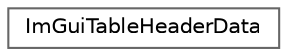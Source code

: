 digraph "类继承关系图"
{
 // LATEX_PDF_SIZE
  bgcolor="transparent";
  edge [fontname=Helvetica,fontsize=10,labelfontname=Helvetica,labelfontsize=10];
  node [fontname=Helvetica,fontsize=10,shape=box,height=0.2,width=0.4];
  rankdir="LR";
  Node0 [id="Node000000",label="ImGuiTableHeaderData",height=0.2,width=0.4,color="grey40", fillcolor="white", style="filled",URL="$struct_im_gui_table_header_data.html",tooltip=" "];
}

